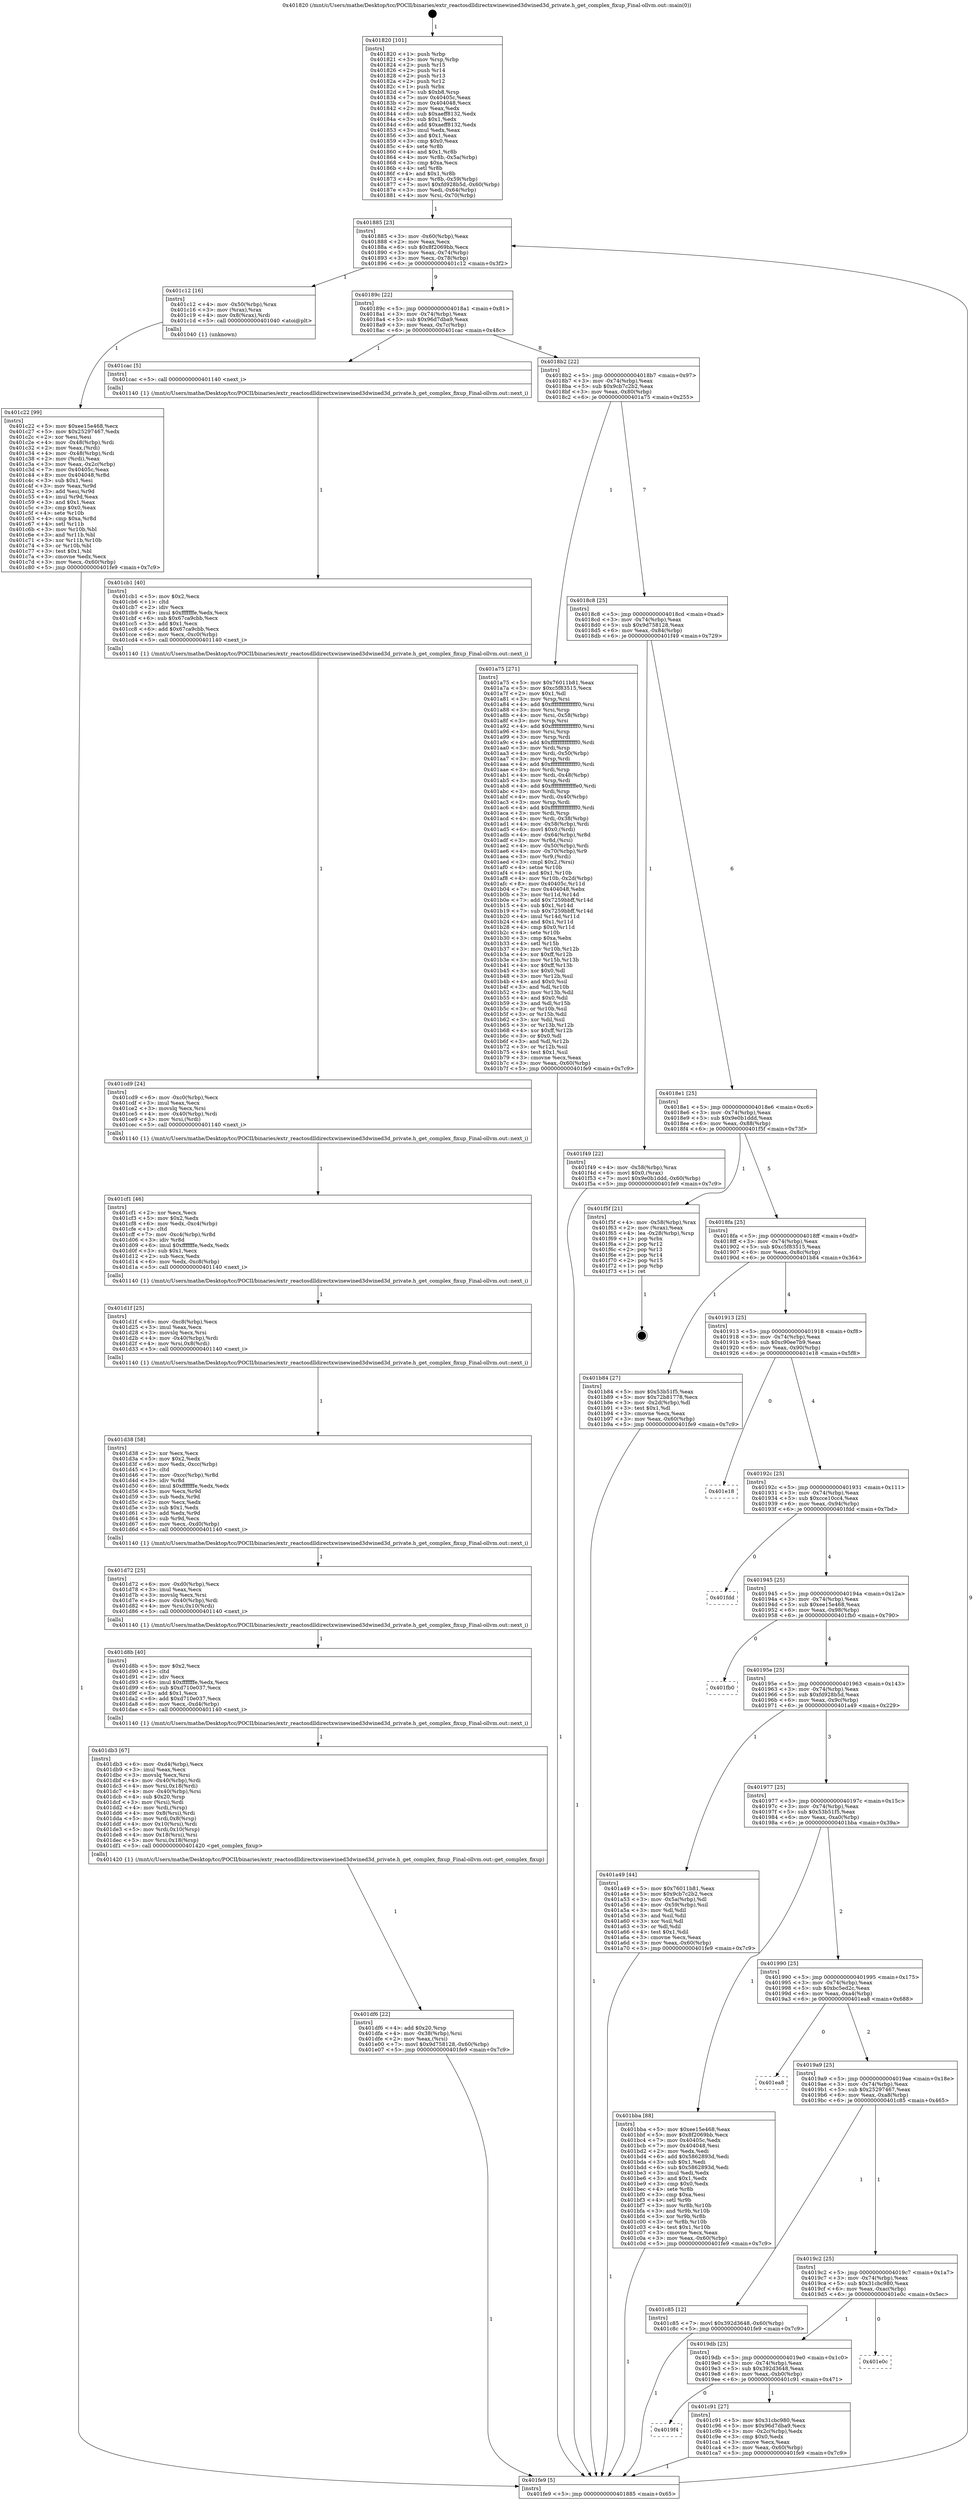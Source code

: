 digraph "0x401820" {
  label = "0x401820 (/mnt/c/Users/mathe/Desktop/tcc/POCII/binaries/extr_reactosdlldirectxwinewined3dwined3d_private.h_get_complex_fixup_Final-ollvm.out::main(0))"
  labelloc = "t"
  node[shape=record]

  Entry [label="",width=0.3,height=0.3,shape=circle,fillcolor=black,style=filled]
  "0x401885" [label="{
     0x401885 [23]\l
     | [instrs]\l
     &nbsp;&nbsp;0x401885 \<+3\>: mov -0x60(%rbp),%eax\l
     &nbsp;&nbsp;0x401888 \<+2\>: mov %eax,%ecx\l
     &nbsp;&nbsp;0x40188a \<+6\>: sub $0x8f2069bb,%ecx\l
     &nbsp;&nbsp;0x401890 \<+3\>: mov %eax,-0x74(%rbp)\l
     &nbsp;&nbsp;0x401893 \<+3\>: mov %ecx,-0x78(%rbp)\l
     &nbsp;&nbsp;0x401896 \<+6\>: je 0000000000401c12 \<main+0x3f2\>\l
  }"]
  "0x401c12" [label="{
     0x401c12 [16]\l
     | [instrs]\l
     &nbsp;&nbsp;0x401c12 \<+4\>: mov -0x50(%rbp),%rax\l
     &nbsp;&nbsp;0x401c16 \<+3\>: mov (%rax),%rax\l
     &nbsp;&nbsp;0x401c19 \<+4\>: mov 0x8(%rax),%rdi\l
     &nbsp;&nbsp;0x401c1d \<+5\>: call 0000000000401040 \<atoi@plt\>\l
     | [calls]\l
     &nbsp;&nbsp;0x401040 \{1\} (unknown)\l
  }"]
  "0x40189c" [label="{
     0x40189c [22]\l
     | [instrs]\l
     &nbsp;&nbsp;0x40189c \<+5\>: jmp 00000000004018a1 \<main+0x81\>\l
     &nbsp;&nbsp;0x4018a1 \<+3\>: mov -0x74(%rbp),%eax\l
     &nbsp;&nbsp;0x4018a4 \<+5\>: sub $0x96d7dba9,%eax\l
     &nbsp;&nbsp;0x4018a9 \<+3\>: mov %eax,-0x7c(%rbp)\l
     &nbsp;&nbsp;0x4018ac \<+6\>: je 0000000000401cac \<main+0x48c\>\l
  }"]
  Exit [label="",width=0.3,height=0.3,shape=circle,fillcolor=black,style=filled,peripheries=2]
  "0x401cac" [label="{
     0x401cac [5]\l
     | [instrs]\l
     &nbsp;&nbsp;0x401cac \<+5\>: call 0000000000401140 \<next_i\>\l
     | [calls]\l
     &nbsp;&nbsp;0x401140 \{1\} (/mnt/c/Users/mathe/Desktop/tcc/POCII/binaries/extr_reactosdlldirectxwinewined3dwined3d_private.h_get_complex_fixup_Final-ollvm.out::next_i)\l
  }"]
  "0x4018b2" [label="{
     0x4018b2 [22]\l
     | [instrs]\l
     &nbsp;&nbsp;0x4018b2 \<+5\>: jmp 00000000004018b7 \<main+0x97\>\l
     &nbsp;&nbsp;0x4018b7 \<+3\>: mov -0x74(%rbp),%eax\l
     &nbsp;&nbsp;0x4018ba \<+5\>: sub $0x9cb7c2b2,%eax\l
     &nbsp;&nbsp;0x4018bf \<+3\>: mov %eax,-0x80(%rbp)\l
     &nbsp;&nbsp;0x4018c2 \<+6\>: je 0000000000401a75 \<main+0x255\>\l
  }"]
  "0x401df6" [label="{
     0x401df6 [22]\l
     | [instrs]\l
     &nbsp;&nbsp;0x401df6 \<+4\>: add $0x20,%rsp\l
     &nbsp;&nbsp;0x401dfa \<+4\>: mov -0x38(%rbp),%rsi\l
     &nbsp;&nbsp;0x401dfe \<+2\>: mov %eax,(%rsi)\l
     &nbsp;&nbsp;0x401e00 \<+7\>: movl $0x9d758128,-0x60(%rbp)\l
     &nbsp;&nbsp;0x401e07 \<+5\>: jmp 0000000000401fe9 \<main+0x7c9\>\l
  }"]
  "0x401a75" [label="{
     0x401a75 [271]\l
     | [instrs]\l
     &nbsp;&nbsp;0x401a75 \<+5\>: mov $0x76011b81,%eax\l
     &nbsp;&nbsp;0x401a7a \<+5\>: mov $0xc5f83515,%ecx\l
     &nbsp;&nbsp;0x401a7f \<+2\>: mov $0x1,%dl\l
     &nbsp;&nbsp;0x401a81 \<+3\>: mov %rsp,%rsi\l
     &nbsp;&nbsp;0x401a84 \<+4\>: add $0xfffffffffffffff0,%rsi\l
     &nbsp;&nbsp;0x401a88 \<+3\>: mov %rsi,%rsp\l
     &nbsp;&nbsp;0x401a8b \<+4\>: mov %rsi,-0x58(%rbp)\l
     &nbsp;&nbsp;0x401a8f \<+3\>: mov %rsp,%rsi\l
     &nbsp;&nbsp;0x401a92 \<+4\>: add $0xfffffffffffffff0,%rsi\l
     &nbsp;&nbsp;0x401a96 \<+3\>: mov %rsi,%rsp\l
     &nbsp;&nbsp;0x401a99 \<+3\>: mov %rsp,%rdi\l
     &nbsp;&nbsp;0x401a9c \<+4\>: add $0xfffffffffffffff0,%rdi\l
     &nbsp;&nbsp;0x401aa0 \<+3\>: mov %rdi,%rsp\l
     &nbsp;&nbsp;0x401aa3 \<+4\>: mov %rdi,-0x50(%rbp)\l
     &nbsp;&nbsp;0x401aa7 \<+3\>: mov %rsp,%rdi\l
     &nbsp;&nbsp;0x401aaa \<+4\>: add $0xfffffffffffffff0,%rdi\l
     &nbsp;&nbsp;0x401aae \<+3\>: mov %rdi,%rsp\l
     &nbsp;&nbsp;0x401ab1 \<+4\>: mov %rdi,-0x48(%rbp)\l
     &nbsp;&nbsp;0x401ab5 \<+3\>: mov %rsp,%rdi\l
     &nbsp;&nbsp;0x401ab8 \<+4\>: add $0xffffffffffffffe0,%rdi\l
     &nbsp;&nbsp;0x401abc \<+3\>: mov %rdi,%rsp\l
     &nbsp;&nbsp;0x401abf \<+4\>: mov %rdi,-0x40(%rbp)\l
     &nbsp;&nbsp;0x401ac3 \<+3\>: mov %rsp,%rdi\l
     &nbsp;&nbsp;0x401ac6 \<+4\>: add $0xfffffffffffffff0,%rdi\l
     &nbsp;&nbsp;0x401aca \<+3\>: mov %rdi,%rsp\l
     &nbsp;&nbsp;0x401acd \<+4\>: mov %rdi,-0x38(%rbp)\l
     &nbsp;&nbsp;0x401ad1 \<+4\>: mov -0x58(%rbp),%rdi\l
     &nbsp;&nbsp;0x401ad5 \<+6\>: movl $0x0,(%rdi)\l
     &nbsp;&nbsp;0x401adb \<+4\>: mov -0x64(%rbp),%r8d\l
     &nbsp;&nbsp;0x401adf \<+3\>: mov %r8d,(%rsi)\l
     &nbsp;&nbsp;0x401ae2 \<+4\>: mov -0x50(%rbp),%rdi\l
     &nbsp;&nbsp;0x401ae6 \<+4\>: mov -0x70(%rbp),%r9\l
     &nbsp;&nbsp;0x401aea \<+3\>: mov %r9,(%rdi)\l
     &nbsp;&nbsp;0x401aed \<+3\>: cmpl $0x2,(%rsi)\l
     &nbsp;&nbsp;0x401af0 \<+4\>: setne %r10b\l
     &nbsp;&nbsp;0x401af4 \<+4\>: and $0x1,%r10b\l
     &nbsp;&nbsp;0x401af8 \<+4\>: mov %r10b,-0x2d(%rbp)\l
     &nbsp;&nbsp;0x401afc \<+8\>: mov 0x40405c,%r11d\l
     &nbsp;&nbsp;0x401b04 \<+7\>: mov 0x404048,%ebx\l
     &nbsp;&nbsp;0x401b0b \<+3\>: mov %r11d,%r14d\l
     &nbsp;&nbsp;0x401b0e \<+7\>: add $0x7259bbff,%r14d\l
     &nbsp;&nbsp;0x401b15 \<+4\>: sub $0x1,%r14d\l
     &nbsp;&nbsp;0x401b19 \<+7\>: sub $0x7259bbff,%r14d\l
     &nbsp;&nbsp;0x401b20 \<+4\>: imul %r14d,%r11d\l
     &nbsp;&nbsp;0x401b24 \<+4\>: and $0x1,%r11d\l
     &nbsp;&nbsp;0x401b28 \<+4\>: cmp $0x0,%r11d\l
     &nbsp;&nbsp;0x401b2c \<+4\>: sete %r10b\l
     &nbsp;&nbsp;0x401b30 \<+3\>: cmp $0xa,%ebx\l
     &nbsp;&nbsp;0x401b33 \<+4\>: setl %r15b\l
     &nbsp;&nbsp;0x401b37 \<+3\>: mov %r10b,%r12b\l
     &nbsp;&nbsp;0x401b3a \<+4\>: xor $0xff,%r12b\l
     &nbsp;&nbsp;0x401b3e \<+3\>: mov %r15b,%r13b\l
     &nbsp;&nbsp;0x401b41 \<+4\>: xor $0xff,%r13b\l
     &nbsp;&nbsp;0x401b45 \<+3\>: xor $0x0,%dl\l
     &nbsp;&nbsp;0x401b48 \<+3\>: mov %r12b,%sil\l
     &nbsp;&nbsp;0x401b4b \<+4\>: and $0x0,%sil\l
     &nbsp;&nbsp;0x401b4f \<+3\>: and %dl,%r10b\l
     &nbsp;&nbsp;0x401b52 \<+3\>: mov %r13b,%dil\l
     &nbsp;&nbsp;0x401b55 \<+4\>: and $0x0,%dil\l
     &nbsp;&nbsp;0x401b59 \<+3\>: and %dl,%r15b\l
     &nbsp;&nbsp;0x401b5c \<+3\>: or %r10b,%sil\l
     &nbsp;&nbsp;0x401b5f \<+3\>: or %r15b,%dil\l
     &nbsp;&nbsp;0x401b62 \<+3\>: xor %dil,%sil\l
     &nbsp;&nbsp;0x401b65 \<+3\>: or %r13b,%r12b\l
     &nbsp;&nbsp;0x401b68 \<+4\>: xor $0xff,%r12b\l
     &nbsp;&nbsp;0x401b6c \<+3\>: or $0x0,%dl\l
     &nbsp;&nbsp;0x401b6f \<+3\>: and %dl,%r12b\l
     &nbsp;&nbsp;0x401b72 \<+3\>: or %r12b,%sil\l
     &nbsp;&nbsp;0x401b75 \<+4\>: test $0x1,%sil\l
     &nbsp;&nbsp;0x401b79 \<+3\>: cmovne %ecx,%eax\l
     &nbsp;&nbsp;0x401b7c \<+3\>: mov %eax,-0x60(%rbp)\l
     &nbsp;&nbsp;0x401b7f \<+5\>: jmp 0000000000401fe9 \<main+0x7c9\>\l
  }"]
  "0x4018c8" [label="{
     0x4018c8 [25]\l
     | [instrs]\l
     &nbsp;&nbsp;0x4018c8 \<+5\>: jmp 00000000004018cd \<main+0xad\>\l
     &nbsp;&nbsp;0x4018cd \<+3\>: mov -0x74(%rbp),%eax\l
     &nbsp;&nbsp;0x4018d0 \<+5\>: sub $0x9d758128,%eax\l
     &nbsp;&nbsp;0x4018d5 \<+6\>: mov %eax,-0x84(%rbp)\l
     &nbsp;&nbsp;0x4018db \<+6\>: je 0000000000401f49 \<main+0x729\>\l
  }"]
  "0x401db3" [label="{
     0x401db3 [67]\l
     | [instrs]\l
     &nbsp;&nbsp;0x401db3 \<+6\>: mov -0xd4(%rbp),%ecx\l
     &nbsp;&nbsp;0x401db9 \<+3\>: imul %eax,%ecx\l
     &nbsp;&nbsp;0x401dbc \<+3\>: movslq %ecx,%rsi\l
     &nbsp;&nbsp;0x401dbf \<+4\>: mov -0x40(%rbp),%rdi\l
     &nbsp;&nbsp;0x401dc3 \<+4\>: mov %rsi,0x18(%rdi)\l
     &nbsp;&nbsp;0x401dc7 \<+4\>: mov -0x40(%rbp),%rsi\l
     &nbsp;&nbsp;0x401dcb \<+4\>: sub $0x20,%rsp\l
     &nbsp;&nbsp;0x401dcf \<+3\>: mov (%rsi),%rdi\l
     &nbsp;&nbsp;0x401dd2 \<+4\>: mov %rdi,(%rsp)\l
     &nbsp;&nbsp;0x401dd6 \<+4\>: mov 0x8(%rsi),%rdi\l
     &nbsp;&nbsp;0x401dda \<+5\>: mov %rdi,0x8(%rsp)\l
     &nbsp;&nbsp;0x401ddf \<+4\>: mov 0x10(%rsi),%rdi\l
     &nbsp;&nbsp;0x401de3 \<+5\>: mov %rdi,0x10(%rsp)\l
     &nbsp;&nbsp;0x401de8 \<+4\>: mov 0x18(%rsi),%rsi\l
     &nbsp;&nbsp;0x401dec \<+5\>: mov %rsi,0x18(%rsp)\l
     &nbsp;&nbsp;0x401df1 \<+5\>: call 0000000000401420 \<get_complex_fixup\>\l
     | [calls]\l
     &nbsp;&nbsp;0x401420 \{1\} (/mnt/c/Users/mathe/Desktop/tcc/POCII/binaries/extr_reactosdlldirectxwinewined3dwined3d_private.h_get_complex_fixup_Final-ollvm.out::get_complex_fixup)\l
  }"]
  "0x401f49" [label="{
     0x401f49 [22]\l
     | [instrs]\l
     &nbsp;&nbsp;0x401f49 \<+4\>: mov -0x58(%rbp),%rax\l
     &nbsp;&nbsp;0x401f4d \<+6\>: movl $0x0,(%rax)\l
     &nbsp;&nbsp;0x401f53 \<+7\>: movl $0x9e0b1ddd,-0x60(%rbp)\l
     &nbsp;&nbsp;0x401f5a \<+5\>: jmp 0000000000401fe9 \<main+0x7c9\>\l
  }"]
  "0x4018e1" [label="{
     0x4018e1 [25]\l
     | [instrs]\l
     &nbsp;&nbsp;0x4018e1 \<+5\>: jmp 00000000004018e6 \<main+0xc6\>\l
     &nbsp;&nbsp;0x4018e6 \<+3\>: mov -0x74(%rbp),%eax\l
     &nbsp;&nbsp;0x4018e9 \<+5\>: sub $0x9e0b1ddd,%eax\l
     &nbsp;&nbsp;0x4018ee \<+6\>: mov %eax,-0x88(%rbp)\l
     &nbsp;&nbsp;0x4018f4 \<+6\>: je 0000000000401f5f \<main+0x73f\>\l
  }"]
  "0x401d8b" [label="{
     0x401d8b [40]\l
     | [instrs]\l
     &nbsp;&nbsp;0x401d8b \<+5\>: mov $0x2,%ecx\l
     &nbsp;&nbsp;0x401d90 \<+1\>: cltd\l
     &nbsp;&nbsp;0x401d91 \<+2\>: idiv %ecx\l
     &nbsp;&nbsp;0x401d93 \<+6\>: imul $0xfffffffe,%edx,%ecx\l
     &nbsp;&nbsp;0x401d99 \<+6\>: sub $0xd710e037,%ecx\l
     &nbsp;&nbsp;0x401d9f \<+3\>: add $0x1,%ecx\l
     &nbsp;&nbsp;0x401da2 \<+6\>: add $0xd710e037,%ecx\l
     &nbsp;&nbsp;0x401da8 \<+6\>: mov %ecx,-0xd4(%rbp)\l
     &nbsp;&nbsp;0x401dae \<+5\>: call 0000000000401140 \<next_i\>\l
     | [calls]\l
     &nbsp;&nbsp;0x401140 \{1\} (/mnt/c/Users/mathe/Desktop/tcc/POCII/binaries/extr_reactosdlldirectxwinewined3dwined3d_private.h_get_complex_fixup_Final-ollvm.out::next_i)\l
  }"]
  "0x401f5f" [label="{
     0x401f5f [21]\l
     | [instrs]\l
     &nbsp;&nbsp;0x401f5f \<+4\>: mov -0x58(%rbp),%rax\l
     &nbsp;&nbsp;0x401f63 \<+2\>: mov (%rax),%eax\l
     &nbsp;&nbsp;0x401f65 \<+4\>: lea -0x28(%rbp),%rsp\l
     &nbsp;&nbsp;0x401f69 \<+1\>: pop %rbx\l
     &nbsp;&nbsp;0x401f6a \<+2\>: pop %r12\l
     &nbsp;&nbsp;0x401f6c \<+2\>: pop %r13\l
     &nbsp;&nbsp;0x401f6e \<+2\>: pop %r14\l
     &nbsp;&nbsp;0x401f70 \<+2\>: pop %r15\l
     &nbsp;&nbsp;0x401f72 \<+1\>: pop %rbp\l
     &nbsp;&nbsp;0x401f73 \<+1\>: ret\l
  }"]
  "0x4018fa" [label="{
     0x4018fa [25]\l
     | [instrs]\l
     &nbsp;&nbsp;0x4018fa \<+5\>: jmp 00000000004018ff \<main+0xdf\>\l
     &nbsp;&nbsp;0x4018ff \<+3\>: mov -0x74(%rbp),%eax\l
     &nbsp;&nbsp;0x401902 \<+5\>: sub $0xc5f83515,%eax\l
     &nbsp;&nbsp;0x401907 \<+6\>: mov %eax,-0x8c(%rbp)\l
     &nbsp;&nbsp;0x40190d \<+6\>: je 0000000000401b84 \<main+0x364\>\l
  }"]
  "0x401d72" [label="{
     0x401d72 [25]\l
     | [instrs]\l
     &nbsp;&nbsp;0x401d72 \<+6\>: mov -0xd0(%rbp),%ecx\l
     &nbsp;&nbsp;0x401d78 \<+3\>: imul %eax,%ecx\l
     &nbsp;&nbsp;0x401d7b \<+3\>: movslq %ecx,%rsi\l
     &nbsp;&nbsp;0x401d7e \<+4\>: mov -0x40(%rbp),%rdi\l
     &nbsp;&nbsp;0x401d82 \<+4\>: mov %rsi,0x10(%rdi)\l
     &nbsp;&nbsp;0x401d86 \<+5\>: call 0000000000401140 \<next_i\>\l
     | [calls]\l
     &nbsp;&nbsp;0x401140 \{1\} (/mnt/c/Users/mathe/Desktop/tcc/POCII/binaries/extr_reactosdlldirectxwinewined3dwined3d_private.h_get_complex_fixup_Final-ollvm.out::next_i)\l
  }"]
  "0x401b84" [label="{
     0x401b84 [27]\l
     | [instrs]\l
     &nbsp;&nbsp;0x401b84 \<+5\>: mov $0x53b51f5,%eax\l
     &nbsp;&nbsp;0x401b89 \<+5\>: mov $0x72b81778,%ecx\l
     &nbsp;&nbsp;0x401b8e \<+3\>: mov -0x2d(%rbp),%dl\l
     &nbsp;&nbsp;0x401b91 \<+3\>: test $0x1,%dl\l
     &nbsp;&nbsp;0x401b94 \<+3\>: cmovne %ecx,%eax\l
     &nbsp;&nbsp;0x401b97 \<+3\>: mov %eax,-0x60(%rbp)\l
     &nbsp;&nbsp;0x401b9a \<+5\>: jmp 0000000000401fe9 \<main+0x7c9\>\l
  }"]
  "0x401913" [label="{
     0x401913 [25]\l
     | [instrs]\l
     &nbsp;&nbsp;0x401913 \<+5\>: jmp 0000000000401918 \<main+0xf8\>\l
     &nbsp;&nbsp;0x401918 \<+3\>: mov -0x74(%rbp),%eax\l
     &nbsp;&nbsp;0x40191b \<+5\>: sub $0xc90ee7b9,%eax\l
     &nbsp;&nbsp;0x401920 \<+6\>: mov %eax,-0x90(%rbp)\l
     &nbsp;&nbsp;0x401926 \<+6\>: je 0000000000401e18 \<main+0x5f8\>\l
  }"]
  "0x401d38" [label="{
     0x401d38 [58]\l
     | [instrs]\l
     &nbsp;&nbsp;0x401d38 \<+2\>: xor %ecx,%ecx\l
     &nbsp;&nbsp;0x401d3a \<+5\>: mov $0x2,%edx\l
     &nbsp;&nbsp;0x401d3f \<+6\>: mov %edx,-0xcc(%rbp)\l
     &nbsp;&nbsp;0x401d45 \<+1\>: cltd\l
     &nbsp;&nbsp;0x401d46 \<+7\>: mov -0xcc(%rbp),%r8d\l
     &nbsp;&nbsp;0x401d4d \<+3\>: idiv %r8d\l
     &nbsp;&nbsp;0x401d50 \<+6\>: imul $0xfffffffe,%edx,%edx\l
     &nbsp;&nbsp;0x401d56 \<+3\>: mov %ecx,%r9d\l
     &nbsp;&nbsp;0x401d59 \<+3\>: sub %edx,%r9d\l
     &nbsp;&nbsp;0x401d5c \<+2\>: mov %ecx,%edx\l
     &nbsp;&nbsp;0x401d5e \<+3\>: sub $0x1,%edx\l
     &nbsp;&nbsp;0x401d61 \<+3\>: add %edx,%r9d\l
     &nbsp;&nbsp;0x401d64 \<+3\>: sub %r9d,%ecx\l
     &nbsp;&nbsp;0x401d67 \<+6\>: mov %ecx,-0xd0(%rbp)\l
     &nbsp;&nbsp;0x401d6d \<+5\>: call 0000000000401140 \<next_i\>\l
     | [calls]\l
     &nbsp;&nbsp;0x401140 \{1\} (/mnt/c/Users/mathe/Desktop/tcc/POCII/binaries/extr_reactosdlldirectxwinewined3dwined3d_private.h_get_complex_fixup_Final-ollvm.out::next_i)\l
  }"]
  "0x401e18" [label="{
     0x401e18\l
  }", style=dashed]
  "0x40192c" [label="{
     0x40192c [25]\l
     | [instrs]\l
     &nbsp;&nbsp;0x40192c \<+5\>: jmp 0000000000401931 \<main+0x111\>\l
     &nbsp;&nbsp;0x401931 \<+3\>: mov -0x74(%rbp),%eax\l
     &nbsp;&nbsp;0x401934 \<+5\>: sub $0xcce10cc4,%eax\l
     &nbsp;&nbsp;0x401939 \<+6\>: mov %eax,-0x94(%rbp)\l
     &nbsp;&nbsp;0x40193f \<+6\>: je 0000000000401fdd \<main+0x7bd\>\l
  }"]
  "0x401d1f" [label="{
     0x401d1f [25]\l
     | [instrs]\l
     &nbsp;&nbsp;0x401d1f \<+6\>: mov -0xc8(%rbp),%ecx\l
     &nbsp;&nbsp;0x401d25 \<+3\>: imul %eax,%ecx\l
     &nbsp;&nbsp;0x401d28 \<+3\>: movslq %ecx,%rsi\l
     &nbsp;&nbsp;0x401d2b \<+4\>: mov -0x40(%rbp),%rdi\l
     &nbsp;&nbsp;0x401d2f \<+4\>: mov %rsi,0x8(%rdi)\l
     &nbsp;&nbsp;0x401d33 \<+5\>: call 0000000000401140 \<next_i\>\l
     | [calls]\l
     &nbsp;&nbsp;0x401140 \{1\} (/mnt/c/Users/mathe/Desktop/tcc/POCII/binaries/extr_reactosdlldirectxwinewined3dwined3d_private.h_get_complex_fixup_Final-ollvm.out::next_i)\l
  }"]
  "0x401fdd" [label="{
     0x401fdd\l
  }", style=dashed]
  "0x401945" [label="{
     0x401945 [25]\l
     | [instrs]\l
     &nbsp;&nbsp;0x401945 \<+5\>: jmp 000000000040194a \<main+0x12a\>\l
     &nbsp;&nbsp;0x40194a \<+3\>: mov -0x74(%rbp),%eax\l
     &nbsp;&nbsp;0x40194d \<+5\>: sub $0xee15e468,%eax\l
     &nbsp;&nbsp;0x401952 \<+6\>: mov %eax,-0x98(%rbp)\l
     &nbsp;&nbsp;0x401958 \<+6\>: je 0000000000401fb0 \<main+0x790\>\l
  }"]
  "0x401cf1" [label="{
     0x401cf1 [46]\l
     | [instrs]\l
     &nbsp;&nbsp;0x401cf1 \<+2\>: xor %ecx,%ecx\l
     &nbsp;&nbsp;0x401cf3 \<+5\>: mov $0x2,%edx\l
     &nbsp;&nbsp;0x401cf8 \<+6\>: mov %edx,-0xc4(%rbp)\l
     &nbsp;&nbsp;0x401cfe \<+1\>: cltd\l
     &nbsp;&nbsp;0x401cff \<+7\>: mov -0xc4(%rbp),%r8d\l
     &nbsp;&nbsp;0x401d06 \<+3\>: idiv %r8d\l
     &nbsp;&nbsp;0x401d09 \<+6\>: imul $0xfffffffe,%edx,%edx\l
     &nbsp;&nbsp;0x401d0f \<+3\>: sub $0x1,%ecx\l
     &nbsp;&nbsp;0x401d12 \<+2\>: sub %ecx,%edx\l
     &nbsp;&nbsp;0x401d14 \<+6\>: mov %edx,-0xc8(%rbp)\l
     &nbsp;&nbsp;0x401d1a \<+5\>: call 0000000000401140 \<next_i\>\l
     | [calls]\l
     &nbsp;&nbsp;0x401140 \{1\} (/mnt/c/Users/mathe/Desktop/tcc/POCII/binaries/extr_reactosdlldirectxwinewined3dwined3d_private.h_get_complex_fixup_Final-ollvm.out::next_i)\l
  }"]
  "0x401fb0" [label="{
     0x401fb0\l
  }", style=dashed]
  "0x40195e" [label="{
     0x40195e [25]\l
     | [instrs]\l
     &nbsp;&nbsp;0x40195e \<+5\>: jmp 0000000000401963 \<main+0x143\>\l
     &nbsp;&nbsp;0x401963 \<+3\>: mov -0x74(%rbp),%eax\l
     &nbsp;&nbsp;0x401966 \<+5\>: sub $0xfd928b5d,%eax\l
     &nbsp;&nbsp;0x40196b \<+6\>: mov %eax,-0x9c(%rbp)\l
     &nbsp;&nbsp;0x401971 \<+6\>: je 0000000000401a49 \<main+0x229\>\l
  }"]
  "0x401cd9" [label="{
     0x401cd9 [24]\l
     | [instrs]\l
     &nbsp;&nbsp;0x401cd9 \<+6\>: mov -0xc0(%rbp),%ecx\l
     &nbsp;&nbsp;0x401cdf \<+3\>: imul %eax,%ecx\l
     &nbsp;&nbsp;0x401ce2 \<+3\>: movslq %ecx,%rsi\l
     &nbsp;&nbsp;0x401ce5 \<+4\>: mov -0x40(%rbp),%rdi\l
     &nbsp;&nbsp;0x401ce9 \<+3\>: mov %rsi,(%rdi)\l
     &nbsp;&nbsp;0x401cec \<+5\>: call 0000000000401140 \<next_i\>\l
     | [calls]\l
     &nbsp;&nbsp;0x401140 \{1\} (/mnt/c/Users/mathe/Desktop/tcc/POCII/binaries/extr_reactosdlldirectxwinewined3dwined3d_private.h_get_complex_fixup_Final-ollvm.out::next_i)\l
  }"]
  "0x401a49" [label="{
     0x401a49 [44]\l
     | [instrs]\l
     &nbsp;&nbsp;0x401a49 \<+5\>: mov $0x76011b81,%eax\l
     &nbsp;&nbsp;0x401a4e \<+5\>: mov $0x9cb7c2b2,%ecx\l
     &nbsp;&nbsp;0x401a53 \<+3\>: mov -0x5a(%rbp),%dl\l
     &nbsp;&nbsp;0x401a56 \<+4\>: mov -0x59(%rbp),%sil\l
     &nbsp;&nbsp;0x401a5a \<+3\>: mov %dl,%dil\l
     &nbsp;&nbsp;0x401a5d \<+3\>: and %sil,%dil\l
     &nbsp;&nbsp;0x401a60 \<+3\>: xor %sil,%dl\l
     &nbsp;&nbsp;0x401a63 \<+3\>: or %dl,%dil\l
     &nbsp;&nbsp;0x401a66 \<+4\>: test $0x1,%dil\l
     &nbsp;&nbsp;0x401a6a \<+3\>: cmovne %ecx,%eax\l
     &nbsp;&nbsp;0x401a6d \<+3\>: mov %eax,-0x60(%rbp)\l
     &nbsp;&nbsp;0x401a70 \<+5\>: jmp 0000000000401fe9 \<main+0x7c9\>\l
  }"]
  "0x401977" [label="{
     0x401977 [25]\l
     | [instrs]\l
     &nbsp;&nbsp;0x401977 \<+5\>: jmp 000000000040197c \<main+0x15c\>\l
     &nbsp;&nbsp;0x40197c \<+3\>: mov -0x74(%rbp),%eax\l
     &nbsp;&nbsp;0x40197f \<+5\>: sub $0x53b51f5,%eax\l
     &nbsp;&nbsp;0x401984 \<+6\>: mov %eax,-0xa0(%rbp)\l
     &nbsp;&nbsp;0x40198a \<+6\>: je 0000000000401bba \<main+0x39a\>\l
  }"]
  "0x401fe9" [label="{
     0x401fe9 [5]\l
     | [instrs]\l
     &nbsp;&nbsp;0x401fe9 \<+5\>: jmp 0000000000401885 \<main+0x65\>\l
  }"]
  "0x401820" [label="{
     0x401820 [101]\l
     | [instrs]\l
     &nbsp;&nbsp;0x401820 \<+1\>: push %rbp\l
     &nbsp;&nbsp;0x401821 \<+3\>: mov %rsp,%rbp\l
     &nbsp;&nbsp;0x401824 \<+2\>: push %r15\l
     &nbsp;&nbsp;0x401826 \<+2\>: push %r14\l
     &nbsp;&nbsp;0x401828 \<+2\>: push %r13\l
     &nbsp;&nbsp;0x40182a \<+2\>: push %r12\l
     &nbsp;&nbsp;0x40182c \<+1\>: push %rbx\l
     &nbsp;&nbsp;0x40182d \<+7\>: sub $0xb8,%rsp\l
     &nbsp;&nbsp;0x401834 \<+7\>: mov 0x40405c,%eax\l
     &nbsp;&nbsp;0x40183b \<+7\>: mov 0x404048,%ecx\l
     &nbsp;&nbsp;0x401842 \<+2\>: mov %eax,%edx\l
     &nbsp;&nbsp;0x401844 \<+6\>: sub $0xaeff8132,%edx\l
     &nbsp;&nbsp;0x40184a \<+3\>: sub $0x1,%edx\l
     &nbsp;&nbsp;0x40184d \<+6\>: add $0xaeff8132,%edx\l
     &nbsp;&nbsp;0x401853 \<+3\>: imul %edx,%eax\l
     &nbsp;&nbsp;0x401856 \<+3\>: and $0x1,%eax\l
     &nbsp;&nbsp;0x401859 \<+3\>: cmp $0x0,%eax\l
     &nbsp;&nbsp;0x40185c \<+4\>: sete %r8b\l
     &nbsp;&nbsp;0x401860 \<+4\>: and $0x1,%r8b\l
     &nbsp;&nbsp;0x401864 \<+4\>: mov %r8b,-0x5a(%rbp)\l
     &nbsp;&nbsp;0x401868 \<+3\>: cmp $0xa,%ecx\l
     &nbsp;&nbsp;0x40186b \<+4\>: setl %r8b\l
     &nbsp;&nbsp;0x40186f \<+4\>: and $0x1,%r8b\l
     &nbsp;&nbsp;0x401873 \<+4\>: mov %r8b,-0x59(%rbp)\l
     &nbsp;&nbsp;0x401877 \<+7\>: movl $0xfd928b5d,-0x60(%rbp)\l
     &nbsp;&nbsp;0x40187e \<+3\>: mov %edi,-0x64(%rbp)\l
     &nbsp;&nbsp;0x401881 \<+4\>: mov %rsi,-0x70(%rbp)\l
  }"]
  "0x401cb1" [label="{
     0x401cb1 [40]\l
     | [instrs]\l
     &nbsp;&nbsp;0x401cb1 \<+5\>: mov $0x2,%ecx\l
     &nbsp;&nbsp;0x401cb6 \<+1\>: cltd\l
     &nbsp;&nbsp;0x401cb7 \<+2\>: idiv %ecx\l
     &nbsp;&nbsp;0x401cb9 \<+6\>: imul $0xfffffffe,%edx,%ecx\l
     &nbsp;&nbsp;0x401cbf \<+6\>: sub $0x67ca9cbb,%ecx\l
     &nbsp;&nbsp;0x401cc5 \<+3\>: add $0x1,%ecx\l
     &nbsp;&nbsp;0x401cc8 \<+6\>: add $0x67ca9cbb,%ecx\l
     &nbsp;&nbsp;0x401cce \<+6\>: mov %ecx,-0xc0(%rbp)\l
     &nbsp;&nbsp;0x401cd4 \<+5\>: call 0000000000401140 \<next_i\>\l
     | [calls]\l
     &nbsp;&nbsp;0x401140 \{1\} (/mnt/c/Users/mathe/Desktop/tcc/POCII/binaries/extr_reactosdlldirectxwinewined3dwined3d_private.h_get_complex_fixup_Final-ollvm.out::next_i)\l
  }"]
  "0x4019f4" [label="{
     0x4019f4\l
  }", style=dashed]
  "0x401bba" [label="{
     0x401bba [88]\l
     | [instrs]\l
     &nbsp;&nbsp;0x401bba \<+5\>: mov $0xee15e468,%eax\l
     &nbsp;&nbsp;0x401bbf \<+5\>: mov $0x8f2069bb,%ecx\l
     &nbsp;&nbsp;0x401bc4 \<+7\>: mov 0x40405c,%edx\l
     &nbsp;&nbsp;0x401bcb \<+7\>: mov 0x404048,%esi\l
     &nbsp;&nbsp;0x401bd2 \<+2\>: mov %edx,%edi\l
     &nbsp;&nbsp;0x401bd4 \<+6\>: add $0x5862893d,%edi\l
     &nbsp;&nbsp;0x401bda \<+3\>: sub $0x1,%edi\l
     &nbsp;&nbsp;0x401bdd \<+6\>: sub $0x5862893d,%edi\l
     &nbsp;&nbsp;0x401be3 \<+3\>: imul %edi,%edx\l
     &nbsp;&nbsp;0x401be6 \<+3\>: and $0x1,%edx\l
     &nbsp;&nbsp;0x401be9 \<+3\>: cmp $0x0,%edx\l
     &nbsp;&nbsp;0x401bec \<+4\>: sete %r8b\l
     &nbsp;&nbsp;0x401bf0 \<+3\>: cmp $0xa,%esi\l
     &nbsp;&nbsp;0x401bf3 \<+4\>: setl %r9b\l
     &nbsp;&nbsp;0x401bf7 \<+3\>: mov %r8b,%r10b\l
     &nbsp;&nbsp;0x401bfa \<+3\>: and %r9b,%r10b\l
     &nbsp;&nbsp;0x401bfd \<+3\>: xor %r9b,%r8b\l
     &nbsp;&nbsp;0x401c00 \<+3\>: or %r8b,%r10b\l
     &nbsp;&nbsp;0x401c03 \<+4\>: test $0x1,%r10b\l
     &nbsp;&nbsp;0x401c07 \<+3\>: cmovne %ecx,%eax\l
     &nbsp;&nbsp;0x401c0a \<+3\>: mov %eax,-0x60(%rbp)\l
     &nbsp;&nbsp;0x401c0d \<+5\>: jmp 0000000000401fe9 \<main+0x7c9\>\l
  }"]
  "0x401990" [label="{
     0x401990 [25]\l
     | [instrs]\l
     &nbsp;&nbsp;0x401990 \<+5\>: jmp 0000000000401995 \<main+0x175\>\l
     &nbsp;&nbsp;0x401995 \<+3\>: mov -0x74(%rbp),%eax\l
     &nbsp;&nbsp;0x401998 \<+5\>: sub $0xbc5ed2c,%eax\l
     &nbsp;&nbsp;0x40199d \<+6\>: mov %eax,-0xa4(%rbp)\l
     &nbsp;&nbsp;0x4019a3 \<+6\>: je 0000000000401ea8 \<main+0x688\>\l
  }"]
  "0x401c22" [label="{
     0x401c22 [99]\l
     | [instrs]\l
     &nbsp;&nbsp;0x401c22 \<+5\>: mov $0xee15e468,%ecx\l
     &nbsp;&nbsp;0x401c27 \<+5\>: mov $0x25297467,%edx\l
     &nbsp;&nbsp;0x401c2c \<+2\>: xor %esi,%esi\l
     &nbsp;&nbsp;0x401c2e \<+4\>: mov -0x48(%rbp),%rdi\l
     &nbsp;&nbsp;0x401c32 \<+2\>: mov %eax,(%rdi)\l
     &nbsp;&nbsp;0x401c34 \<+4\>: mov -0x48(%rbp),%rdi\l
     &nbsp;&nbsp;0x401c38 \<+2\>: mov (%rdi),%eax\l
     &nbsp;&nbsp;0x401c3a \<+3\>: mov %eax,-0x2c(%rbp)\l
     &nbsp;&nbsp;0x401c3d \<+7\>: mov 0x40405c,%eax\l
     &nbsp;&nbsp;0x401c44 \<+8\>: mov 0x404048,%r8d\l
     &nbsp;&nbsp;0x401c4c \<+3\>: sub $0x1,%esi\l
     &nbsp;&nbsp;0x401c4f \<+3\>: mov %eax,%r9d\l
     &nbsp;&nbsp;0x401c52 \<+3\>: add %esi,%r9d\l
     &nbsp;&nbsp;0x401c55 \<+4\>: imul %r9d,%eax\l
     &nbsp;&nbsp;0x401c59 \<+3\>: and $0x1,%eax\l
     &nbsp;&nbsp;0x401c5c \<+3\>: cmp $0x0,%eax\l
     &nbsp;&nbsp;0x401c5f \<+4\>: sete %r10b\l
     &nbsp;&nbsp;0x401c63 \<+4\>: cmp $0xa,%r8d\l
     &nbsp;&nbsp;0x401c67 \<+4\>: setl %r11b\l
     &nbsp;&nbsp;0x401c6b \<+3\>: mov %r10b,%bl\l
     &nbsp;&nbsp;0x401c6e \<+3\>: and %r11b,%bl\l
     &nbsp;&nbsp;0x401c71 \<+3\>: xor %r11b,%r10b\l
     &nbsp;&nbsp;0x401c74 \<+3\>: or %r10b,%bl\l
     &nbsp;&nbsp;0x401c77 \<+3\>: test $0x1,%bl\l
     &nbsp;&nbsp;0x401c7a \<+3\>: cmovne %edx,%ecx\l
     &nbsp;&nbsp;0x401c7d \<+3\>: mov %ecx,-0x60(%rbp)\l
     &nbsp;&nbsp;0x401c80 \<+5\>: jmp 0000000000401fe9 \<main+0x7c9\>\l
  }"]
  "0x401c91" [label="{
     0x401c91 [27]\l
     | [instrs]\l
     &nbsp;&nbsp;0x401c91 \<+5\>: mov $0x31cbc980,%eax\l
     &nbsp;&nbsp;0x401c96 \<+5\>: mov $0x96d7dba9,%ecx\l
     &nbsp;&nbsp;0x401c9b \<+3\>: mov -0x2c(%rbp),%edx\l
     &nbsp;&nbsp;0x401c9e \<+3\>: cmp $0x0,%edx\l
     &nbsp;&nbsp;0x401ca1 \<+3\>: cmove %ecx,%eax\l
     &nbsp;&nbsp;0x401ca4 \<+3\>: mov %eax,-0x60(%rbp)\l
     &nbsp;&nbsp;0x401ca7 \<+5\>: jmp 0000000000401fe9 \<main+0x7c9\>\l
  }"]
  "0x401ea8" [label="{
     0x401ea8\l
  }", style=dashed]
  "0x4019a9" [label="{
     0x4019a9 [25]\l
     | [instrs]\l
     &nbsp;&nbsp;0x4019a9 \<+5\>: jmp 00000000004019ae \<main+0x18e\>\l
     &nbsp;&nbsp;0x4019ae \<+3\>: mov -0x74(%rbp),%eax\l
     &nbsp;&nbsp;0x4019b1 \<+5\>: sub $0x25297467,%eax\l
     &nbsp;&nbsp;0x4019b6 \<+6\>: mov %eax,-0xa8(%rbp)\l
     &nbsp;&nbsp;0x4019bc \<+6\>: je 0000000000401c85 \<main+0x465\>\l
  }"]
  "0x4019db" [label="{
     0x4019db [25]\l
     | [instrs]\l
     &nbsp;&nbsp;0x4019db \<+5\>: jmp 00000000004019e0 \<main+0x1c0\>\l
     &nbsp;&nbsp;0x4019e0 \<+3\>: mov -0x74(%rbp),%eax\l
     &nbsp;&nbsp;0x4019e3 \<+5\>: sub $0x392d3648,%eax\l
     &nbsp;&nbsp;0x4019e8 \<+6\>: mov %eax,-0xb0(%rbp)\l
     &nbsp;&nbsp;0x4019ee \<+6\>: je 0000000000401c91 \<main+0x471\>\l
  }"]
  "0x401c85" [label="{
     0x401c85 [12]\l
     | [instrs]\l
     &nbsp;&nbsp;0x401c85 \<+7\>: movl $0x392d3648,-0x60(%rbp)\l
     &nbsp;&nbsp;0x401c8c \<+5\>: jmp 0000000000401fe9 \<main+0x7c9\>\l
  }"]
  "0x4019c2" [label="{
     0x4019c2 [25]\l
     | [instrs]\l
     &nbsp;&nbsp;0x4019c2 \<+5\>: jmp 00000000004019c7 \<main+0x1a7\>\l
     &nbsp;&nbsp;0x4019c7 \<+3\>: mov -0x74(%rbp),%eax\l
     &nbsp;&nbsp;0x4019ca \<+5\>: sub $0x31cbc980,%eax\l
     &nbsp;&nbsp;0x4019cf \<+6\>: mov %eax,-0xac(%rbp)\l
     &nbsp;&nbsp;0x4019d5 \<+6\>: je 0000000000401e0c \<main+0x5ec\>\l
  }"]
  "0x401e0c" [label="{
     0x401e0c\l
  }", style=dashed]
  Entry -> "0x401820" [label=" 1"]
  "0x401885" -> "0x401c12" [label=" 1"]
  "0x401885" -> "0x40189c" [label=" 9"]
  "0x401f5f" -> Exit [label=" 1"]
  "0x40189c" -> "0x401cac" [label=" 1"]
  "0x40189c" -> "0x4018b2" [label=" 8"]
  "0x401f49" -> "0x401fe9" [label=" 1"]
  "0x4018b2" -> "0x401a75" [label=" 1"]
  "0x4018b2" -> "0x4018c8" [label=" 7"]
  "0x401df6" -> "0x401fe9" [label=" 1"]
  "0x4018c8" -> "0x401f49" [label=" 1"]
  "0x4018c8" -> "0x4018e1" [label=" 6"]
  "0x401db3" -> "0x401df6" [label=" 1"]
  "0x4018e1" -> "0x401f5f" [label=" 1"]
  "0x4018e1" -> "0x4018fa" [label=" 5"]
  "0x401d8b" -> "0x401db3" [label=" 1"]
  "0x4018fa" -> "0x401b84" [label=" 1"]
  "0x4018fa" -> "0x401913" [label=" 4"]
  "0x401d72" -> "0x401d8b" [label=" 1"]
  "0x401913" -> "0x401e18" [label=" 0"]
  "0x401913" -> "0x40192c" [label=" 4"]
  "0x401d38" -> "0x401d72" [label=" 1"]
  "0x40192c" -> "0x401fdd" [label=" 0"]
  "0x40192c" -> "0x401945" [label=" 4"]
  "0x401d1f" -> "0x401d38" [label=" 1"]
  "0x401945" -> "0x401fb0" [label=" 0"]
  "0x401945" -> "0x40195e" [label=" 4"]
  "0x401cf1" -> "0x401d1f" [label=" 1"]
  "0x40195e" -> "0x401a49" [label=" 1"]
  "0x40195e" -> "0x401977" [label=" 3"]
  "0x401a49" -> "0x401fe9" [label=" 1"]
  "0x401820" -> "0x401885" [label=" 1"]
  "0x401fe9" -> "0x401885" [label=" 9"]
  "0x401cd9" -> "0x401cf1" [label=" 1"]
  "0x401a75" -> "0x401fe9" [label=" 1"]
  "0x401b84" -> "0x401fe9" [label=" 1"]
  "0x401cb1" -> "0x401cd9" [label=" 1"]
  "0x401977" -> "0x401bba" [label=" 1"]
  "0x401977" -> "0x401990" [label=" 2"]
  "0x401bba" -> "0x401fe9" [label=" 1"]
  "0x401c12" -> "0x401c22" [label=" 1"]
  "0x401c22" -> "0x401fe9" [label=" 1"]
  "0x401cac" -> "0x401cb1" [label=" 1"]
  "0x401990" -> "0x401ea8" [label=" 0"]
  "0x401990" -> "0x4019a9" [label=" 2"]
  "0x401c91" -> "0x401fe9" [label=" 1"]
  "0x4019a9" -> "0x401c85" [label=" 1"]
  "0x4019a9" -> "0x4019c2" [label=" 1"]
  "0x401c85" -> "0x401fe9" [label=" 1"]
  "0x4019db" -> "0x401c91" [label=" 1"]
  "0x4019c2" -> "0x401e0c" [label=" 0"]
  "0x4019c2" -> "0x4019db" [label=" 1"]
  "0x4019db" -> "0x4019f4" [label=" 0"]
}
